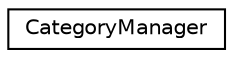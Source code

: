 digraph "Graphical Class Hierarchy"
{
 // LATEX_PDF_SIZE
  edge [fontname="Helvetica",fontsize="10",labelfontname="Helvetica",labelfontsize="10"];
  node [fontname="Helvetica",fontsize="10",shape=record];
  rankdir="LR";
  Node0 [label="CategoryManager",height=0.2,width=0.4,color="black", fillcolor="white", style="filled",URL="$classCategoryManager.html",tooltip=" "];
}
